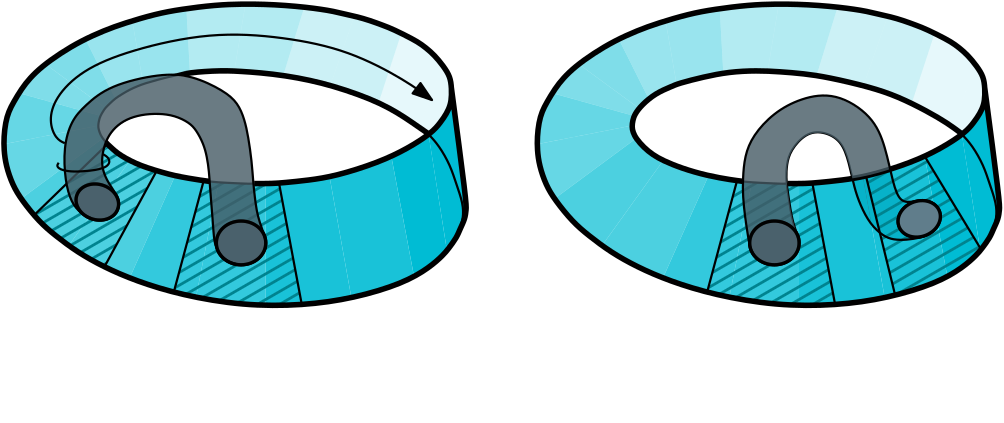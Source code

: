 <?xml version="1.0"?>
<!DOCTYPE ipe SYSTEM "ipe.dtd">
<ipe version="70218" creator="Ipe 7.2.28">
<info created="D:20140725150342" modified="D:20240326165242"/>
<preamble>\usepackage{amsmath}
\usepackage{amssymb}</preamble>
<ipestyle name="tungsteno">
<symbol name="arrow/arc(spx)">
<path stroke="sym-stroke" fill="sym-stroke" pen="sym-pen">
0 0 m
-1 0.333 l
-1 -0.333 l
h
</path>
</symbol>
<symbol name="arrow/farc(spx)">
<path stroke="sym-stroke" fill="white" pen="sym-pen">
0 0 m
-1 0.333 l
-1 -0.333 l
h
</path>
</symbol>
<symbol name="arrow/ptarc(spx)">
<path stroke="sym-stroke" fill="sym-stroke" pen="sym-pen">
0 0 m
-1 0.333 l
-0.8 0 l
-1 -0.333 l
h
</path>
</symbol>
<symbol name="arrow/fptarc(spx)">
<path stroke="sym-stroke" fill="white" pen="sym-pen">
0 0 m
-1 0.333 l
-0.8 0 l
-1 -0.333 l
h
</path>
</symbol>
<symbol name="mark/circle(sx)" transformations="translations">
<path fill="sym-stroke">
0.6 0 0 0.6 0 0 e
0.4 0 0 0.4 0 0 e
</path>
</symbol>
<symbol name="mark/disk(sx)" transformations="translations">
<path fill="sym-stroke">
0.6 0 0 0.6 0 0 e
</path>
</symbol>
<symbol name="mark/fdisk(sfx)" transformations="translations">
<group>
<path fill="sym-fill">
0.5 0 0 0.5 0 0 e
</path>
<path fill="sym-stroke" fillrule="eofill">
0.6 0 0 0.6 0 0 e
0.4 0 0 0.4 0 0 e
</path>
</group>
</symbol>
<symbol name="mark/box(sx)" transformations="translations">
<path fill="sym-stroke" fillrule="eofill">
-0.6 -0.6 m
0.6 -0.6 l
0.6 0.6 l
-0.6 0.6 l
h
-0.4 -0.4 m
0.4 -0.4 l
0.4 0.4 l
-0.4 0.4 l
h
</path>
</symbol>
<symbol name="mark/square(sx)" transformations="translations">
<path fill="sym-stroke">
-0.6 -0.6 m
0.6 -0.6 l
0.6 0.6 l
-0.6 0.6 l
h
</path>
</symbol>
<symbol name="mark/fsquare(sfx)" transformations="translations">
<group>
<path fill="sym-fill">
-0.5 -0.5 m
0.5 -0.5 l
0.5 0.5 l
-0.5 0.5 l
h
</path>
<path fill="sym-stroke" fillrule="eofill">
-0.6 -0.6 m
0.6 -0.6 l
0.6 0.6 l
-0.6 0.6 l
h
-0.4 -0.4 m
0.4 -0.4 l
0.4 0.4 l
-0.4 0.4 l
h
</path>
</group>
</symbol>
<symbol name="mark/cross(sx)" transformations="translations">
<group>
<path fill="sym-stroke">
-0.43 -0.57 m
0.57 0.43 l
0.43 0.57 l
-0.57 -0.43 l
h
</path>
<path fill="sym-stroke">
-0.43 0.57 m
0.57 -0.43 l
0.43 -0.57 l
-0.57 0.43 l
h
</path>
</group>
</symbol>
<symbol name="arrow/fnormal(spx)">
<path stroke="sym-stroke" fill="white" pen="sym-pen">
0 0 m
-1 0.333 l
-1 -0.333 l
h
</path>
</symbol>
<symbol name="arrow/pointed(spx)">
<path stroke="sym-stroke" fill="sym-stroke" pen="sym-pen">
0 0 m
-1 0.333 l
-0.8 0 l
-1 -0.333 l
h
</path>
</symbol>
<symbol name="arrow/fpointed(spx)">
<path stroke="sym-stroke" fill="white" pen="sym-pen">
0 0 m
-1 0.333 l
-0.8 0 l
-1 -0.333 l
h
</path>
</symbol>
<symbol name="arrow/linear(spx)">
<path stroke="sym-stroke" pen="sym-pen">
-1 0.333 m
0 0 l
-1 -0.333 l
</path>
</symbol>
<symbol name="arrow/fdouble(spx)">
<path stroke="sym-stroke" fill="white" pen="sym-pen">
0 0 m
-1 0.333 l
-1 -0.333 l
h
-1 0 m
-2 0.333 l
-2 -0.333 l
h
</path>
</symbol>
<symbol name="arrow/double(spx)">
<path stroke="sym-stroke" fill="sym-stroke" pen="sym-pen">
0 0 m
-1 0.333 l
-1 -0.333 l
h
-1 0 m
-2 0.333 l
-2 -0.333 l
h
</path>
</symbol>
<symbol name="arrow/mid-normal(spx)">
<path stroke="sym-stroke" fill="sym-stroke" pen="sym-pen">
0.5 0 m
-0.5 0.333 l
-0.5 -0.333 l
h
</path>
</symbol>
<symbol name="arrow/mid-fnormal(spx)">
<path stroke="sym-stroke" fill="white" pen="sym-pen">
0.5 0 m
-0.5 0.333 l
-0.5 -0.333 l
h
</path>
</symbol>
<symbol name="arrow/mid-pointed(spx)">
<path stroke="sym-stroke" fill="sym-stroke" pen="sym-pen">
0.5 0 m
-0.5 0.333 l
-0.3 0 l
-0.5 -0.333 l
h
</path>
</symbol>
<symbol name="arrow/mid-fpointed(spx)">
<path stroke="sym-stroke" fill="white" pen="sym-pen">
0.5 0 m
-0.5 0.333 l
-0.3 0 l
-0.5 -0.333 l
h
</path>
</symbol>
<symbol name="arrow/mid-double(spx)">
<path stroke="sym-stroke" fill="sym-stroke" pen="sym-pen">
1 0 m
0 0.333 l
0 -0.333 l
h
0 0 m
-1 0.333 l
-1 -0.333 l
h
</path>
</symbol>
<symbol name="arrow/mid-fdouble(spx)">
<path stroke="sym-stroke" fill="white" pen="sym-pen">
1 0 m
0 0.333 l
0 -0.333 l
h
0 0 m
-1 0.333 l
-1 -0.333 l
h
</path>
</symbol>
<anglesize name="22.5 deg" value="22.5"/>
<anglesize name="30 deg" value="30"/>
<anglesize name="45 deg" value="45"/>
<anglesize name="60 deg" value="60"/>
<anglesize name="90 deg" value="90"/>
<arrowsize name="large" value="10"/>
<arrowsize name="small" value="5"/>
<arrowsize name="tiny" value="3"/>
<color name="amber100" value="1 0.925 0.702"/>
<color name="amber200" value="1 0.878 0.51"/>
<color name="amber300" value="1 0.835 0.31"/>
<color name="amber400" value="1 0.792 0.157"/>
<color name="amber500" value="1 0.757 0.027"/>
<color name="amber600" value="1 0.702 0"/>
<color name="amber700" value="1 0.627 0"/>
<color name="amber800" value="1 0.561 0"/>
<color name="amber900" value="1 0.435 0"/>
<color name="blue100" value="0.733 0.871 0.984"/>
<color name="blue200" value="0.565 0.792 0.976"/>
<color name="blue300" value="0.392 0.71 0.965"/>
<color name="blue400" value="0.259 0.647 0.961"/>
<color name="blue500" value="0.129 0.588 0.953"/>
<color name="blue600" value="0.118 0.533 0.898"/>
<color name="blue700" value="0.098 0.463 0.824"/>
<color name="blue800" value="0.082 0.396 0.753"/>
<color name="blue900" value="0.051 0.278 0.631"/>
<color name="bluegray100" value="0.812 0.847 0.863"/>
<color name="bluegray200" value="0.69 0.745 0.773"/>
<color name="bluegray300" value="0.565 0.643 0.682"/>
<color name="bluegray400" value="0.471 0.565 0.612"/>
<color name="bluegray500" value="0.376 0.49 0.545"/>
<color name="bluegray600" value="0.329 0.431 0.478"/>
<color name="bluegray700" value="0.271 0.353 0.392"/>
<color name="bluegray800" value="0.216 0.278 0.31"/>
<color name="bluegray900" value="0.149 0.196 0.22"/>
<color name="brown100" value="0.843 0.8 0.784"/>
<color name="brown200" value="0.737 0.667 0.643"/>
<color name="brown300" value="0.631 0.533 0.498"/>
<color name="brown400" value="0.553 0.431 0.388"/>
<color name="brown500" value="0.475 0.333 0.282"/>
<color name="brown600" value="0.427 0.298 0.255"/>
<color name="brown700" value="0.365 0.251 0.216"/>
<color name="brown800" value="0.306 0.204 0.18"/>
<color name="brown900" value="0.243 0.153 0.137"/>
<color name="cyan100" value="0.698 0.922 0.949"/>
<color name="cyan200" value="0.502 0.871 0.918"/>
<color name="cyan300" value="0.302 0.816 0.882"/>
<color name="cyan400" value="0.149 0.776 0.855"/>
<color name="cyan500" value="0 0.737 0.831"/>
<color name="cyan600" value="0 0.675 0.757"/>
<color name="cyan700" value="0 0.592 0.655"/>
<color name="cyan800" value="0 0.514 0.561"/>
<color name="cyan900" value="0 0.376 0.392"/>
<color name="deeporange100" value="1 0.8 0.737"/>
<color name="deeporange200" value="1 0.671 0.569"/>
<color name="deeporange300" value="1 0.541 0.396"/>
<color name="deeporange400" value="1 0.439 0.263"/>
<color name="deeporange500" value="1 0.341 0.133"/>
<color name="deeporange600" value="0.957 0.318 0.118"/>
<color name="deeporange700" value="0.902 0.29 0.098"/>
<color name="deeporange800" value="0.847 0.263 0.082"/>
<color name="deeporange900" value="0.749 0.212 0.047"/>
<color name="deeppurple100" value="0.82 0.769 0.914"/>
<color name="deeppurple200" value="0.702 0.616 0.859"/>
<color name="deeppurple300" value="0.584 0.459 0.804"/>
<color name="deeppurple400" value="0.494 0.341 0.761"/>
<color name="deeppurple500" value="0.404 0.227 0.718"/>
<color name="deeppurple600" value="0.369 0.208 0.694"/>
<color name="deeppurple700" value="0.318 0.176 0.659"/>
<color name="deeppurple800" value="0.271 0.153 0.627"/>
<color name="deeppurple900" value="0.192 0.106 0.573"/>
<color name="gray100" value="0.961"/>
<color name="gray200" value="0.933"/>
<color name="gray300" value="0.878"/>
<color name="gray400" value="0.741"/>
<color name="gray500" value="0.62"/>
<color name="gray600" value="0.459"/>
<color name="gray700" value="0.38"/>
<color name="gray800" value="0.259"/>
<color name="gray900" value="0.129"/>
<color name="green100" value="0.784 0.902 0.788"/>
<color name="green200" value="0.647 0.839 0.655"/>
<color name="green300" value="0.506 0.78 0.518"/>
<color name="green400" value="0.4 0.733 0.416"/>
<color name="green500" value="0.298 0.686 0.314"/>
<color name="green600" value="0.263 0.627 0.278"/>
<color name="green700" value="0.22 0.557 0.235"/>
<color name="green800" value="0.18 0.49 0.196"/>
<color name="green900" value="0.106 0.369 0.125"/>
<color name="indigo100" value="0.773 0.792 0.914"/>
<color name="indigo200" value="0.624 0.659 0.855"/>
<color name="indigo300" value="0.475 0.525 0.796"/>
<color name="indigo400" value="0.361 0.42 0.753"/>
<color name="indigo500" value="0.247 0.318 0.71"/>
<color name="indigo600" value="0.224 0.286 0.671"/>
<color name="indigo700" value="0.188 0.247 0.624"/>
<color name="indigo800" value="0.157 0.208 0.576"/>
<color name="indigo900" value="0.102 0.137 0.494"/>
<color name="lightblue100" value="0.702 0.898 0.988"/>
<color name="lightblue200" value="0.506 0.831 0.98"/>
<color name="lightblue300" value="0.31 0.765 0.969"/>
<color name="lightblue400" value="0.161 0.714 0.965"/>
<color name="lightblue500" value="0.012 0.663 0.957"/>
<color name="lightblue600" value="0.012 0.608 0.898"/>
<color name="lightblue700" value="0.008 0.533 0.82"/>
<color name="lightblue800" value="0.008 0.467 0.741"/>
<color name="lightblue900" value="0.004 0.341 0.608"/>
<color name="lightgreen100" value="0.863 0.929 0.784"/>
<color name="lightgreen200" value="0.773 0.882 0.647"/>
<color name="lightgreen300" value="0.682 0.835 0.506"/>
<color name="lightgreen400" value="0.612 0.8 0.396"/>
<color name="lightgreen500" value="0.545 0.765 0.29"/>
<color name="lightgreen600" value="0.486 0.702 0.259"/>
<color name="lightgreen700" value="0.408 0.624 0.22"/>
<color name="lightgreen800" value="0.333 0.545 0.184"/>
<color name="lightgreen900" value="0.2 0.412 0.118"/>
<color name="lime100" value="0.941 0.957 0.765"/>
<color name="lime200" value="0.902 0.933 0.612"/>
<color name="lime300" value="0.863 0.906 0.459"/>
<color name="lime400" value="0.831 0.882 0.341"/>
<color name="lime500" value="0.804 0.863 0.224"/>
<color name="lime600" value="0.753 0.792 0.2"/>
<color name="lime700" value="0.686 0.706 0.169"/>
<color name="lime800" value="0.62 0.616 0.141"/>
<color name="lime900" value="0.51 0.467 0.09"/>
<color name="orange100" value="1 0.878 0.698"/>
<color name="orange200" value="1 0.8 0.502"/>
<color name="orange300" value="1 0.718 0.302"/>
<color name="orange400" value="1 0.655 0.149"/>
<color name="orange500" value="1 0.596 0"/>
<color name="orange600" value="0.984 0.549 0"/>
<color name="orange700" value="0.961 0.486 0"/>
<color name="orange800" value="0.937 0.424 0"/>
<color name="orange900" value="0.902 0.318 0"/>
<color name="pink100" value="0.973 0.733 0.816"/>
<color name="pink200" value="0.957 0.561 0.694"/>
<color name="pink300" value="0.941 0.384 0.573"/>
<color name="pink400" value="0.925 0.251 0.478"/>
<color name="pink500" value="0.914 0.118 0.388"/>
<color name="pink600" value="0.847 0.106 0.376"/>
<color name="pink700" value="0.761 0.094 0.357"/>
<color name="pink800" value="0.678 0.078 0.341"/>
<color name="pink900" value="0.533 0.055 0.31"/>
<color name="purple100" value="0.882 0.745 0.906"/>
<color name="purple200" value="0.808 0.576 0.847"/>
<color name="purple300" value="0.729 0.408 0.784"/>
<color name="purple400" value="0.671 0.278 0.737"/>
<color name="purple500" value="0.612 0.153 0.69"/>
<color name="purple600" value="0.557 0.141 0.667"/>
<color name="purple700" value="0.482 0.122 0.635"/>
<color name="purple800" value="0.416 0.106 0.604"/>
<color name="purple900" value="0.29 0.078 0.549"/>
<color name="red100" value="1 0.804 0.824"/>
<color name="red200" value="0.937 0.604 0.604"/>
<color name="red300" value="0.898 0.451 0.451"/>
<color name="red400" value="0.937 0.325 0.314"/>
<color name="red500" value="0.957 0.263 0.212"/>
<color name="red600" value="0.898 0.224 0.208"/>
<color name="red700" value="0.827 0.184 0.184"/>
<color name="red800" value="0.776 0.157 0.157"/>
<color name="red900" value="0.718 0.11 0.11"/>
<color name="teal100" value="0.698 0.875 0.859"/>
<color name="teal200" value="0.502 0.796 0.769"/>
<color name="teal300" value="0.302 0.714 0.675"/>
<color name="teal400" value="0.149 0.651 0.604"/>
<color name="teal500" value="0 0.588 0.533"/>
<color name="teal600" value="0 0.537 0.482"/>
<color name="teal700" value="0 0.475 0.42"/>
<color name="teal800" value="0 0.412 0.361"/>
<color name="teal900" value="0 0.302 0.251"/>
<color name="yellow100" value="1 0.976 0.769"/>
<color name="yellow200" value="1 0.961 0.616"/>
<color name="yellow300" value="1 0.945 0.463"/>
<color name="yellow400" value="1 0.933 0.345"/>
<color name="yellow500" value="1 0.922 0.231"/>
<color name="yellow600" value="0.992 0.847 0.208"/>
<color name="yellow700" value="0.984 0.753 0.176"/>
<color name="yellow800" value="0.976 0.659 0.145"/>
<color name="yellow900" value="0.961 0.498 0.09"/>
<dashstyle name="dash dot dotted" value="[4 2 1 2 1 2] 0"/>
<dashstyle name="dash dotted" value="[4 2 1 2] 0"/>
<dashstyle name="dashed" value="[4] 0"/>
<dashstyle name="dotted" value="[1 3] 0"/>
<dashstyle name="large dashed" value="[12] 0"/>
<dashstyle name="large dotted" value="[2 4] 0"/>
<dashstyle name="medium dashed" value="[8] 0"/>
<gridsize name="10 pts (~3.5 mm)" value="10"/>
<gridsize name="14 pts (~5 mm)" value="14"/>
<gridsize name="16 pts (~6 mm)" value="16"/>
<gridsize name="20 pts (~7 mm)" value="20"/>
<gridsize name="28 pts (~10 mm)" value="28"/>
<gridsize name="32 pts (~12 mm)" value="32"/>
<gridsize name="4 pts" value="4"/>
<gridsize name="56 pts (~20 mm)" value="56"/>
<gridsize name="8 pts (~3 mm)" value="8"/>
<opacity name="10%" value="0.1"/>
<opacity name="20%" value="0.2"/>
<opacity name="30%" value="0.3"/>
<opacity name="40%" value="0.4"/>
<opacity name="50%" value="0.5"/>
<opacity name="60%" value="0.6"/>
<opacity name="70%" value="0.7"/>
<opacity name="80%" value="0.8"/>
<opacity name="90%" value="0.9"/>
<pen name="fat" value="1.2"/>
<pen name="heavier" value="0.8"/>
<pen name="ultrafat" value="2"/>
<symbolsize name="large" value="5"/>
<symbolsize name="small" value="2"/>
<symbolsize name="tiny" value="1.1"/>
<textsize name="Huge" value="\Huge"/>
<textsize name="LARGE" value="\LARGE"/>
<textsize name="Large" value="\Large"/>
<textsize name="footnote" value="\footnotesize"/>
<textsize name="huge" value="\huge"/>
<textsize name="large" value="\large"/>
<textsize name="script" value="\scriptsize"/>
<textsize name="small" value="\small"/>
<textsize name="tiny" value="\tiny"/>
<textstyle name="center" begin="\begin{center}" end="\end{center}"/>
<textstyle name="item" begin="\begin{itemize}\item{}" end="\end{itemize}"/>
<textstyle name="itemize" begin="\begin{itemize}" end="\end{itemize}"/>
<tiling name="falling" angle="-60" step="4" width="1"/>
<tiling name="rising" angle="30" step="4" width="1"/>
</ipestyle>
<page>
<layer name="alpha"/>
<view layers="alpha" active="alpha"/>
<path layer="alpha" fill="bluegray700">
359.032 379.117
359.032 379.117
359.032 379.117
356.956 378.383
351.867 377.056
347.725 376.108
345.398 375.82
345.398 375.82
345.398 375.82
346.098 372.95
347.069 369.652
348.347 366.274
350.403 362.086
353.025 358.359
356.364 355.385
357.62 354.644
359.966 353.852
361.69 353.633
363.424 353.591
365.646 353.729
368 354.062
370.063 354.722
372.077 355.326
374.079 356.49
375.007 357.307
376.612 359.691
377.065 361.457
376.971 363.174
376.259 364.89
374.931 366.316
372.995 367.358
371.164 367.723
369.373 367.651
367.76 367.448
365.807 367.245
364.702 367.314
363.747 367.611
362.787 368.304
362.381 368.783
361.883 369.565
361.171 371.119
360.269 373.922
359.699 376.132 u
</path>
<path fill="cyan500" opacity="10%" stroke-opacity="opaque">
197.89 416.406
197.89 416.406
197.89 416.406
199.825 413.876
201.008 410.595
203.065 393.149
203.885 386.953
204.399 382.888
206.312 368.597
206.863 365.298
204.988 359.158
204.67 357.019
205.261 362.938
205.027 366.318
204.129 369.787
201.881 376.596
199.873 381.521
198.342 384.388
195.856 388.13
193.325 391.078
191.06 393.005
189.459 394.203
189.459 394.203
189.459 394.203 u
</path>
<path fill="cyan500" opacity="10%" stroke-opacity="70%">
183.027 427.92
183.027 427.92
183.027 427.92
190.247 423.999
193.57 421.37
197.89 416.406
197.89 416.406
197.89 416.406
189.459 394.203
189.459 394.203
189.459 394.203
185.904 396.636
180.878 399.726
174.862 402.944
174.862 402.944
174.862 402.944 u
</path>
<path fill="cyan500" opacity="20%" stroke-opacity="70%">
166.125 434.083
166.125 434.083
166.125 434.083
183.027 427.92
183.027 427.92
183.027 427.92
174.862 402.944
174.862 402.944
174.862 402.944
166.318 406.554
157.478 409.223
157.478 409.223
157.478 409.223 u
</path>
<path fill="cyan500" opacity="20%" stroke-opacity="70%">
148.103 437.34
148.103 437.34
148.103 437.34
154.128 436.592
160.287 435.434
166.125 434.083
166.125 434.083
166.125 434.083
157.478 409.223
157.478 409.223
157.478 409.223
152.906 410.494
145.11 412.17
140.565 412.825
140.565 412.825
140.565 412.825 u
</path>
<path fill="cyan500" opacity="30%" stroke-opacity="70%">
126.92 438.442
126.92 438.442
126.92 438.442
131.951 438.397
141.231 438.011
148.103 437.34
148.103 437.34
148.103 437.34
140.565 412.825
140.565 412.825
140.565 412.825
138.069 413.26
130.681 413.882
127.131 414.164
122.938 414.417
122.938 414.417
122.938 414.417 u
</path>
<path fill="cyan500" opacity="30%" stroke-opacity="70%">
105.67 436.793
105.67 436.793
105.67 436.793
112.452 437.647
121.023 438.307
126.92 438.442
126.92 438.442
126.92 438.442
122.938 414.417
122.938 414.417
122.938 414.417
119.379 414.534
112.065 414.325
106.953 413.753
106.953 413.753
106.953 413.753 u
</path>
<path fill="cyan500" opacity="40%" stroke-opacity="70%">
86.1898 432.397
86.1898 432.397
86.1898 432.397
94.674 434.941
105.67 436.793
105.67 436.793
105.67 436.793
106.953 413.753
106.953 413.753
106.953 413.753
101.446 412.607
95.2086 411.276
90.1118 409.731
90.1118 409.731
90.1118 409.731 u
</path>
<path fill="cyan500" opacity="40%" stroke-opacity="70%">
86.1898 432.397
86.1898 432.397
86.1898 432.397
90.1118 409.731
90.1118 409.731
90.1118 409.731
80.037 404.494
80.037 404.494
80.037 404.494
69.3454 425.831
69.3454 425.831
69.3454 425.831
76.04 428.948 u
</path>
<path fill="cyan500" opacity="50%" stroke-opacity="70%">
80.037 404.494
80.037 404.494
80.037 404.494
76.436 401.072
76.436 401.072
76.436 401.072
54.9567 416.828
54.9567 416.828
54.9567 416.828
69.3454 425.831
69.3454 425.831
69.3454 425.831 u
</path>
<path fill="cyan500" opacity="50%" stroke-opacity="70%">
76.436 401.072
76.436 401.072
76.436 401.072
74.6971 398.234
74.6971 398.234
74.6971 398.234
45.4252 406.391
45.4252 406.391
45.4252 406.391
47.6867 409.661
50.7627 413.15
54.9567 416.828
54.9567 416.828
54.9567 416.828 u
</path>
<path fill="cyan500" opacity="60%" stroke-opacity="70%">
74.048 394.725
74.048 394.725
74.048 394.725
40.0012 388.037
40.0012 388.037
40.0012 388.037
39.972 390.708
40.539 395.808
43.372 403.032
45.4252 406.391
45.4252 406.391
45.4252 406.391
74.6971 398.234
74.6971 398.234
74.6971 398.234 u
</path>
<path fill="cyan500" opacity="60%" stroke-opacity="70%">
74.048 394.725
74.048 394.725
74.048 394.725
74.038 393.326
74.771 391.331
75.5572 390.096
75.5572 390.096
75.5572 390.096
46.2183 368.415
46.2183 368.415
46.2183 368.415
42.3764 375.62
40.5278 382.208
40.0012 388.037
40.0012 388.037
40.0012 388.037 u
</path>
<path fill="cyan500" opacity="70%">
85.3093 382.13
85.3093 382.13
85.3093 382.13
63.3016 351.529
63.3016 351.529
63.3016 351.529
58.361 355.223
52.695 360.04
48.8751 364.865
46.2183 368.415
46.2183 368.415
46.2183 368.415
75.5572 390.096
75.5572 390.096
75.5572 390.096
77.564 387.535
81.609 384.139 u
</path>
<path fill="cyan500" opacity="70%">
85.3093 382.13
85.3093 382.13
85.3093 382.13
89.316 380.248
94.9353 378.367
101.622 376.667
101.622 376.667
101.622 376.667
85.2557 339.903
85.2557 339.903
85.2557 339.903
76.1792 343.906
66.436 349.132
63.3016 351.529
63.3016 351.529
63.3016 351.529 u
</path>
<path fill="cyan500" opacity="80%" stroke-opacity="70%">
101.622 376.667
101.622 376.667
101.622 376.667
104.694 376.012
111.888 374.846
117.226 374.276
117.226 374.276
117.226 374.276
109.138 332.958
109.138 332.958
109.138 332.958
101.135 334.794
92.9932 337.149
85.2557 339.903
85.2557 339.903
85.2557 339.903 u
</path>
<path fill="cyan500" opacity="80%" stroke-opacity="70%">
134.225 373.829
134.225 373.829
134.225 373.829
134.196 330.048
134.196 330.048
134.196 330.048
125.935 329.865
118.251 331.384
109.138 332.958
109.138 332.958
109.138 332.958
117.226 374.276
117.226 374.276
117.226 374.276
123.569 373.944
128.417 373.749 u
</path>
<path fill="cyan500" opacity="90%" stroke-opacity="70%">
134.225 373.829
134.225 373.829
134.225 373.829
140.823 374.168
149.373 375.007
157.196 376.363
157.196 376.363
157.196 376.363
165.052 332.817
165.052 332.817
165.052 332.817
159.669 331.789
147.581 329.885
137.037 330.009
134.196 330.048
134.196 330.048
134.196 330.048 u
</path>
<path fill="cyan500" opacity="90%" stroke-opacity="70%">
179.431 383.71
179.431 383.71
179.431 383.71
187.617 340.422
187.617 340.422
187.617 340.422
177.423 336.159
172.794 334.739
165.052 332.817
165.052 332.817
165.052 332.817
157.196 376.363
157.196 376.363
157.196 376.363
163.253 377.88
171.911 380.666 u
</path>
<path fill="cyan500" stroke-opacity="70%">
192.864 391.572
192.864 391.572
192.864 391.572
199.46 349.753
199.46 349.753
199.46 349.753
193.283 343.647
187.617 340.422
187.617 340.422
187.617 340.422
179.431 383.71
179.431 383.71
179.431 383.71
185.282 386.423 u
</path>
<path fill="cyan500" stroke-opacity="70%">
192.807 391.633
192.807 391.633
192.807 391.633
197.182 395.914
199.367 399.072
200.741 402.162
201.045 408.427
201.045 408.427
201.045 408.427
206.543 366.852
206.543 366.852
206.543 366.852
205.344 361.366
204.149 357.459
203.044 354.513
199.46 349.753
199.46 349.753
199.46 349.753 u
</path>
<path fill="cyan800" tiling="rising">
77.564 387.535
77.564 387.535
77.564 387.535
79.472 385.704
81.609 384.139
84.966 382.232
89.316 380.248
92.2942 379.226
94.719 378.36
94.719 378.36
94.719 378.36
76.1792 343.906
76.1792 343.906
76.1792 343.906
72.4175 345.85
66.436 349.132
62.4354 352.198
58.361 355.223
52.695 360.04
50.8519 362.475
50.8519 362.475
50.8519 362.475 u
</path>
<path fill="cyan800" tiling="rising">
111.888 374.846
111.888 374.846
111.888 374.846
113.999 374.504
128.417 373.749
139.009 374.036
139.009 374.036
139.009 374.036
147.199 330.338
147.199 330.338
147.199 330.338
137.037 330.009
118.251 331.384
104.078 334.067
101.135 334.794
101.135 334.794
101.135 334.794 u
</path>
<path stroke="black" pen="ultrafat">
130.065 373.847 m
136.632 373.833
140.823 374.168
149.373 375.007
159.357 376.506
174.941 381.465
185.282 386.423
194.065 392.09
197.182 395.914
199.367 399.072
200.741 402.162
201.199 405.444
201.008 410.595
199.825 413.876
196.398 418.444
193.57 421.37
190.247 423.999
187.321 425.785
180.178 429.37
176.503 430.789
171.602 432.594
167.153 433.884
162.962 434.787
158.512 435.883
154.128 436.592
148.84 437.302
141.231 438.011
133.75 438.395
125.904 438.503
116.205 438.177
103.501 436.576
94.674 434.941
83.232 431.563
76.04 428.948
67.88 425.274
60.23 420.741
53.572 415.924
49.322 411.816
46.347 407.991
43.372 403.032
41.672 399.774
40.539 395.808
39.972 390.708
39.972 386.033
40.681 380.366
43.089 373.283
46.32 367.973
52.695 360.04
58.361 355.223
66.436 349.132
75.786 343.89
87.402 338.79
103.836 333.69
125.935 329.865
147.581 329.885
166.034 332.559
183.714 337.9
193.283 343.647
198.256 348.251
199.913 350.277
203.044 354.513
204.149 357.459
205.991 361.143
206.359 364.458
206.543 366.852
201.045 408.427 s
</path>
<path stroke="black" pen="heavier">
94.9353 378.367 m
76.1792 343.906 l
</path>
<path stroke="black" pen="heavier">
77.198 388.01 m
50.8519 362.475 l
</path>
<path stroke="black" pen="heavier">
111.888 374.846 m
101.135 334.794 l
</path>
<path stroke="black" pen="heavier">
139.009 374.036 m
147.199 330.338 l
</path>
<path matrix="1.02549 0 0 0.908025 -2.96803 32.2742" stroke="black" fill="bluegray500" pen="fat">
8.67524 0 0 8.67524 125.127 352.64 e
</path>
<path matrix="1.19091 -0.333922 0.257527 0.979394 -109.342 30.788" stroke="black" fill="bluegray500" pen="fat">
6.28433 0 0 6.28433 73.8923 368.681 e
</path>
<path matrix="1 0 0 1 -128 0" stroke="black" pen="heavier">
320.807 391.633 m
324.588 387.584
328.695 380.375
330.77 373.842
333.344 366.563
333.344 361.366
332.149 357.459 s
</path>
<path stroke="black" pen="heavier">
130.065 373.847 m
128.417 373.749
125.361 373.878
119.749 374.144
117.226 374.276
114.04 374.596 s
</path>
<path stroke="black" pen="heavier">
76.6754 388.722 m
75.5572 390.096
74.771 391.331
74.038 393.326
73.9012 394.706
74.1648 396.529
74.6971 398.234
75.6679 399.818
76.436 401.072
78.2988 402.842
80.037 404.494
82.4599 406.015
85.1732 407.643
88.2006 408.957
90.6901 409.906
95.7707 411.334
98.9345 412.17
102.801 412.983 s
</path>
<path stroke="black" pen="ultrafat">
105.456 413.403 m
107.186 413.713
109.231 413.959
115.086 414.388
120.598 414.473
124.997 414.255
132.14 413.772
141.311 412.711
150.338 411.021
158.345 408.988
167.562 405.97
175.557 402.707
181.919 399.199
186.569 396.099
192.442 392.021 s
</path>
<path fill="black">
105.91 412.626 m
105.4 414.406 l
100.69 413.216 l
h
</path>
<path stroke="black" pen="ultrafat">
114.005 374.629 m
110.659 375.069
106.671 375.716
101.435 376.682
97.2027 377.796
91.1855 379.621
87.4355 381.106
83.8711 382.888
80.9007 384.745
79.0814 386.341
76.965 388.309 s
</path>
<path fill="black">
76.6807 387.729 m
77.7907 388.879 l
77.0007 389.779 l
h
</path>
<path fill="bluegray700" opacity="80%" stroke-opacity="70%">
73.6752 360.731
74.8929 360.704
76.8348 361.026
79.3266 362.347
80.5428 363.856
81.1825 365.736
81.0276 368.046
79.6425 371.035
77.9518 373.723
76.2706 377.021
75.4194 380.316
75.5386 384.454
75.8727 386.725
78.0466 391.418
81.6228 395.249
86.6952 397.784
90.2679 398.6
94.148 398.923
99.1398 398.58
103.177 397.419
106.239 395.798
108.45 393.806
110.4 390.786
111.95 387.308
113.032 383.217
113.687 378.822
113.955 375.796
114.251 371.532
114.69 366.101
115.256 358.796
115.622 354.472
116.546 351.337
117.851 348.5
120.903 345.657
124.52 344.624
127.958 344.95
130.981 346.383
132.507 347.804
134.171 350.67
134.207 353.2
133.712 355.163
132.518 358.652
131.383 362.467
130.401 368.263
129.619 376.042
129.278 380.136
128.316 387.945
127.277 393.699
125.885 398.549
123.815 402.589
121.346 405.235
117.82 407.658
113.892 409.717
108.149 411.916
105.164 412.623
94.9979 412.686
90.5306 411.955
83.5017 410.183
78.6668 408.364
73.9541 405.686
71.0775 403.434
67.7265 400.245
65.1632 396.946
63.4872 393.415
62.3736 389.329
61.8277 384.742
61.8034 384.22
61.8285 379.968
62.1455 376.243
63.026 371.438
63.9202 368.672
64.8345 366.771
66.2257 364.818
68.3269 362.965
70.3437 361.672
72.3232 360.954 u
</path>
<path stroke="black" pen="heavier">
59.7021 381.339 m
58.8048 380.034
60.681 378.647
65.0859 377.995
71.4486 378.484
74.1405 378.974
76.8324 379.789
78.2192 381.421
77.5666 383.297
75.6414 384.432 s
</path>
<path stroke="black" pen="heavier" arrow="normal/normal">
61.9126 388.374 m
58.604 389.891
56.1225 396.232
58.1904 404.641
67.7027 414.567
85.0728 421.874
114.437 428.491
140.768 426.699
164.268 421.857
185.236 410.674
194.089 403.917 s
</path>
<path matrix="1 0 0 1 192 0" fill="cyan500" opacity="10%" stroke-opacity="opaque">
197.89 416.406
197.89 416.406
197.89 416.406
199.825 413.876
201.008 410.595
203.065 393.149
203.885 386.953
204.399 382.888
206.312 368.597
206.863 365.298
204.988 359.158
204.67 357.019
205.261 362.938
205.027 366.318
204.129 369.787
201.881 376.596
199.873 381.521
198.342 384.388
195.856 388.13
193.325 391.078
191.06 393.005
189.459 394.203
189.459 394.203
189.459 394.203 u
</path>
<path matrix="1 0 0 1 192 0" fill="cyan500" opacity="10%" stroke-opacity="70%">
183.027 427.92
183.027 427.92
183.027 427.92
190.247 423.999
193.57 421.37
197.89 416.406
197.89 416.406
197.89 416.406
189.459 394.203
189.459 394.203
189.459 394.203
185.904 396.636
180.878 399.726
174.862 402.944
174.862 402.944
174.862 402.944 u
</path>
<path matrix="1 0 0 1 192 0" fill="cyan500" opacity="20%" stroke-opacity="70%">
166.125 434.083
166.125 434.083
166.125 434.083
183.027 427.92
183.027 427.92
183.027 427.92
174.862 402.944
174.862 402.944
174.862 402.944
166.318 406.554
157.478 409.223
157.478 409.223
157.478 409.223 u
</path>
<path matrix="1 0 0 1 192 0" fill="cyan500" opacity="20%" stroke-opacity="70%">
148.103 437.34
148.103 437.34
148.103 437.34
154.128 436.592
160.287 435.434
166.125 434.083
166.125 434.083
166.125 434.083
157.478 409.223
157.478 409.223
157.478 409.223
152.906 410.494
145.11 412.17
140.565 412.825
140.565 412.825
140.565 412.825 u
</path>
<path matrix="1 0 0 1 192 0" fill="cyan500" opacity="30%" stroke-opacity="70%">
126.92 438.442
126.92 438.442
126.92 438.442
131.951 438.397
141.231 438.011
148.103 437.34
148.103 437.34
148.103 437.34
140.565 412.825
140.565 412.825
140.565 412.825
138.069 413.26
130.681 413.882
127.131 414.164
122.938 414.417
122.938 414.417
122.938 414.417 u
</path>
<path matrix="1 0 0 1 192 0" fill="cyan500" opacity="30%" stroke-opacity="70%">
105.67 436.793
105.67 436.793
105.67 436.793
112.452 437.647
121.023 438.307
126.92 438.442
126.92 438.442
126.92 438.442
122.938 414.417
122.938 414.417
122.938 414.417
119.379 414.534
112.065 414.325
106.953 413.753
106.953 413.753
106.953 413.753 u
</path>
<path matrix="1 0 0 1 192 0" fill="cyan500" opacity="40%" stroke-opacity="70%">
86.1898 432.397
86.1898 432.397
86.1898 432.397
94.674 434.941
105.67 436.793
105.67 436.793
105.67 436.793
106.953 413.753
106.953 413.753
106.953 413.753
101.446 412.607
95.2086 411.276
90.1118 409.731
90.1118 409.731
90.1118 409.731 u
</path>
<path matrix="1 0 0 1 192 0" fill="cyan500" opacity="40%" stroke-opacity="70%">
86.1898 432.397
86.1898 432.397
86.1898 432.397
90.1118 409.731
90.1118 409.731
90.1118 409.731
80.037 404.494
80.037 404.494
80.037 404.494
69.3454 425.831
69.3454 425.831
69.3454 425.831
76.04 428.948 u
</path>
<path matrix="1 0 0 1 192 0" fill="cyan500" opacity="50%">
80.037 404.494
80.037 404.494
80.037 404.494
76.436 401.072
76.436 401.072
76.436 401.072
54.9567 416.828
54.9567 416.828
54.9567 416.828
69.3454 425.831
69.3454 425.831
69.3454 425.831 u
</path>
<path matrix="1 0 0 1 192 0" fill="cyan500" opacity="50%">
76.436 401.072
76.436 401.072
76.436 401.072
74.6971 398.234
74.6971 398.234
74.6971 398.234
45.4252 406.391
45.4252 406.391
45.4252 406.391
47.6867 409.661
50.7627 413.15
54.9567 416.828
54.9567 416.828
54.9567 416.828 u
</path>
<path matrix="1 0 0 1 192 0" fill="cyan500" opacity="60%" stroke-opacity="70%">
74.048 394.725
74.048 394.725
74.048 394.725
40.0012 388.037
40.0012 388.037
40.0012 388.037
39.972 390.708
40.539 395.808
43.372 403.032
45.4252 406.391
45.4252 406.391
45.4252 406.391
74.6971 398.234
74.6971 398.234
74.6971 398.234 u
</path>
<path matrix="1 0 0 1 192 0" fill="cyan500" opacity="60%" stroke-opacity="70%">
74.048 394.725
74.048 394.725
74.048 394.725
74.038 393.326
74.771 391.331
75.5572 390.096
75.5572 390.096
75.5572 390.096
46.2183 368.415
46.2183 368.415
46.2183 368.415
42.3764 375.62
40.5278 382.208
40.0012 388.037
40.0012 388.037
40.0012 388.037 u
</path>
<path matrix="1 0 0 1 192 0" fill="cyan500" opacity="70%">
85.3093 382.13
85.3093 382.13
85.3093 382.13
63.3016 351.529
63.3016 351.529
63.3016 351.529
58.361 355.223
52.695 360.04
48.8751 364.865
46.2183 368.415
46.2183 368.415
46.2183 368.415
75.5572 390.096
75.5572 390.096
75.5572 390.096
77.564 387.535
81.609 384.139 u
</path>
<path matrix="1 0 0 1 192 0" fill="cyan500" opacity="70%">
85.3093 382.13
85.3093 382.13
85.3093 382.13
89.316 380.248
94.9353 378.367
101.622 376.667
101.622 376.667
101.622 376.667
85.2557 339.903
85.2557 339.903
85.2557 339.903
76.1792 343.906
66.436 349.132
63.3016 351.529
63.3016 351.529
63.3016 351.529 u
</path>
<path matrix="1 0 0 1 192 0" fill="cyan500" opacity="80%" stroke-opacity="70%">
101.622 376.667
101.622 376.667
101.622 376.667
104.694 376.012
111.888 374.846
117.226 374.276
117.226 374.276
117.226 374.276
109.138 332.958
109.138 332.958
109.138 332.958
101.135 334.794
92.9932 337.149
85.2557 339.903
85.2557 339.903
85.2557 339.903 u
</path>
<path matrix="1 0 0 1 192 0" fill="cyan500" opacity="80%" stroke-opacity="70%">
134.225 373.829
134.225 373.829
134.225 373.829
134.196 330.048
134.196 330.048
134.196 330.048
125.935 329.865
118.251 331.384
109.138 332.958
109.138 332.958
109.138 332.958
117.226 374.276
117.226 374.276
117.226 374.276
123.569 373.944
128.417 373.749 u
</path>
<path matrix="1 0 0 1 192 0" fill="cyan500" opacity="90%" stroke-opacity="70%">
134.225 373.829
134.225 373.829
134.225 373.829
140.823 374.168
149.373 375.007
157.196 376.363
157.196 376.363
157.196 376.363
165.052 332.817
165.052 332.817
165.052 332.817
159.669 331.789
147.581 329.885
137.037 330.009
134.196 330.048
134.196 330.048
134.196 330.048 u
</path>
<path matrix="1 0 0 1 192 0" fill="cyan500" opacity="90%" stroke-opacity="70%">
179.431 383.71
179.431 383.71
179.431 383.71
187.617 340.422
187.617 340.422
187.617 340.422
177.423 336.159
172.794 334.739
165.052 332.817
165.052 332.817
165.052 332.817
157.196 376.363
157.196 376.363
157.196 376.363
163.253 377.88
171.911 380.666 u
</path>
<path matrix="1 0 0 1 192 0" fill="cyan500" stroke-opacity="70%">
192.864 391.572
192.864 391.572
192.864 391.572
199.46 349.753
199.46 349.753
199.46 349.753
193.283 343.647
187.617 340.422
187.617 340.422
187.617 340.422
179.431 383.71
179.431 383.71
179.431 383.71
185.282 386.423 u
</path>
<path matrix="1 0 0 1 192 0" fill="cyan500" stroke-opacity="70%">
192.807 391.633
192.807 391.633
192.807 391.633
197.182 395.914
199.367 399.072
200.741 402.162
201.045 408.427
201.045 408.427
201.045 408.427
206.543 366.852
206.543 366.852
206.543 366.852
205.344 361.366
204.149 357.459
203.044 354.513
199.46 349.753
199.46 349.753
199.46 349.753 u
</path>
<path fill="cyan800" tiling="rising">
350.293 376.638
350.293 376.638
350.293 376.638
357.794 378.632
355.253 377.88
359.906 379.298
363.911 380.666
366.941 381.465
371.431 383.71
371.431 383.71
371.431 383.71
391.757 350.125
391.913 350.277
391.913 350.277
390.256 348.251
387.688 345.943
383.057 342.46
375.714 337.9
369.423 336.159
360.814 333.685
360.814 333.685
360.814 333.685 u
</path>
<path matrix="1 0 0 1 192 0" fill="cyan800" tiling="rising">
111.888 374.846
111.888 374.846
111.888 374.846
113.999 374.504
128.417 373.749
139.009 374.036
139.009 374.036
139.009 374.036
147.199 330.338
147.199 330.338
147.199 330.338
137.037 330.009
118.251 331.384
104.078 334.067
101.135 334.794
101.135 334.794
101.135 334.794 u
</path>
<path stroke="black" pen="heavier">
350.293 376.638 m
360.814 333.685 l
</path>
<path stroke="black" pen="heavier">
371.426 383.708 m
391.757 350.125 l
</path>
<path matrix="1 0 0 1 192 0" stroke="black" pen="heavier">
111.888 374.846 m
101.135 334.794 l
</path>
<path matrix="1 0 0 1 192 0" stroke="black" pen="heavier">
139.009 374.036 m
147.199 330.338 l
</path>
<path matrix="1.13789 0.484735 -0.411971 0.925102 437.293 -15.7454" stroke="black" fill="white" pen="fat">
6.28433 0 0 6.28433 73.8923 368.681 e
</path>
<path matrix="1 0 0 1 64 0" stroke="black" pen="heavier">
320.807 391.633 m
324.588 387.584
328.695 380.375
330.77 373.842
333.344 366.563
333.344 361.366
332.149 357.459 s
</path>
<path matrix="1 0 0 1 192 0" stroke="black" pen="heavier">
130.065 373.847 m
128.417 373.749
125.361 373.878
119.749 374.144
117.226 374.276
114.04 374.596 s
</path>
<path stroke="black" pen="ultrafat">
305.854 374.677 m
302.152 375.116
293.117 376.685
284.018 379.321
277.178 382.144
273.575 384.22
270.375 386.793
267.488 390.118
266.422 392.377
266.045 394.26
266.359 396.644
267.049 398.778
269.496 402.103
274.638 406.413
280.289 408.755
282.605 409.853
291.829 412.237
300.928 414.057
311.03 414.559
319.313 414.12
327.847 413.429
336.37 412.196
351.853 408.59
361.821 405.197
372.405 399.885
379.746 395.561
384.641 391.891 s
</path>
<path matrix="1.13789 0.484735 -0.411971 0.925102 437.293 -15.7454" stroke="black" fill="bluegray500" pen="fat">
6.28433 0 0 6.28433 73.8923 368.681 e
</path>
<path matrix="1.02549 0 0 0.908025 189.032 32.2742" stroke="black" fill="bluegray500" pen="fat">
8.67524 0 0 8.67524 125.127 352.64 e
</path>
<path stroke="black" pen="heavier">
325.996 351.06 m
326.241 352.61
325.751 354.976
324.609 358.157
323.549 361.909
322.652 367.701
321.917 372.432
321.62 375.824
321.745 380.593
323.063 385.782
328.618 392.054
334.712 392.771
341.48 389.504
344.245 381.353
346.037 372.53
348.243 366.05
351.827 359.157
356.586 354.876
360.118 353.581
364.95 353.518
369.719 354.334
371.396 354.966 s
</path>
<path matrix="1 0 0 1 192 0" stroke="black" pen="ultrafat">
130.065 373.847 m
136.632 373.833
140.823 374.168
149.373 375.007
159.357 376.506
174.941 381.465
185.282 386.423
194.065 392.09
197.182 395.914
199.367 399.072
200.741 402.162
201.199 405.444
201.008 410.595
199.825 413.876
196.398 418.444
193.57 421.37
190.247 423.999
187.321 425.785
180.178 429.37
176.503 430.789
171.602 432.594
167.153 433.884
162.962 434.787
158.512 435.883
154.128 436.592
148.84 437.302
141.231 438.011
133.75 438.395
125.904 438.503
116.205 438.177
103.501 436.576
94.674 434.941
83.232 431.563
76.04 428.948
67.88 425.274
60.23 420.741
53.572 415.924
49.322 411.816
46.347 407.991
43.372 403.032
41.672 399.774
40.539 395.808
39.972 390.708
39.972 386.033
40.681 380.366
43.089 373.283
46.32 367.973
52.695 360.04
58.361 355.223
66.436 349.132
75.786 343.89
87.402 338.79
103.836 333.69
125.935 329.865
147.581 329.885
166.034 332.559
183.714 337.9
193.283 343.647
198.256 348.251
199.913 350.277
203.044 354.513
204.149 357.459
205.991 361.143
206.359 364.458
206.543 366.852
201.045 408.427 s
</path>
<path fill="bluegray700" opacity="80%" stroke-opacity="70%">
316.804 344.618
319.536 344.845
322.179 345.865
324.911 348.331
326.209 350.153
326.218 353.088
325.679 355.244
324.736 357.899
323.589 362.187
322.818 366.629
322.059 371.681
321.713 375.339
321.832 379.765
322.606 383.486
323.769 385.962
326.009 388.898
328.549 391.031
331.321 392.15
334.803 392.111
337.346 391.294
339.783 389.737
341.366 387.958
342.466 385.985
343.459 383.38
344.199 380.803
344.717 378.726
345.415 375.751
345.42 375.727
345.42 375.727
347.973 376.114
351.827 376.967
354.308 377.616
356.773 378.323
358.241 378.77
359.032 379.117
359.032 379.117
359.032 379.117
357.699 384.477
356.221 389.396
353.916 394.388
350.661 398.546
347.325 401.331
341.174 404.525
336.546 405.494
334.281 405.529
330.235 404.974
325.593 403.526
322.738 402.247
319.253 400.204
316.872 398.438
314.804 396.611
312.938 394.681
311.007 392.307
309.46 389.96
308.17 387.375
307.291 384.836
306.871 383.093
306.471 380.664
306.155 377.221
306.04 374.596
306.007 372.677
306.096 369.34
306.432 365.179
306.781 362.162
307.401 357.816
307.806 355.227
308.323 352.217
309.167 349.385
310.323 347.647
311.33 346.412
313.245 345.491
314.265 345.091 u
</path>
<path stroke="black" pen="heavier">
311.374 346.363 m
309.742 348.245
308.424 351.131
307.86 354.959
306.793 361.548
305.977 369.328
305.977 375.352
306.596 383.795
309.532 391.136
316.956 399.293
326.826 404.677
339.308 406.8
352.824 398.286
357.384 387.151
360.023 373.767
362.678 366.768
367.67 367.426
371.864 368.03
374.748 366.545 s
</path>
<path matrix="1.02549 0 0 0.908025 189.032 32.2742" stroke="black" pen="fat">
8.67524 0 0 8.67524 125.127 352.64 e
</path>
<path stroke="yellow900">
272 288 m
16 0 0 16 272 304 272 288 a
</path>
<path matrix="1.02549 0 0 0.908025 -2.96803 32.2742" stroke="black" pen="fat">
8.67524 0 0 8.67524 125.127 352.64 e
</path>
<path matrix="1.19091 -0.333922 0.257527 0.979394 -109.342 30.788" stroke="black" pen="fat">
6.28433 0 0 6.28433 73.8923 368.681 e
</path>
<path stroke="black" pen="heavier">
134.137 350.385 m
134.388 352.481
133.718 355.331
131.957 360.109
130.951 364.049
130.281 369.07
129.736 374.083
129.218 381.777
127.961 390.663
126.62 396.95
124.234 402.84
119.333 407.225
107.591 412.877
96.4425 413.547
77.7494 409.188
69.1154 401.895
64.1697 396.531
61.4113 386.943
61.9638 374.788
64.1874 366.903
67.7504 363.009
71.3562 361.344 s
</path>
<path stroke="black" pen="heavier">
80.3023 363.319 m
81.392 365.75
81.2244 368.097
79.449 371.551
76.9689 375.023
75.0994 379.907
75.4404 385.113
77.0331 390.227
79.967 394.167
83.9906 397.017
89.4393 398.693
95.6424 399.112
101.51 398.358
106.791 395.759
109.222 393.077
111.821 388.215
113.078 383.521
113.832 378.156
114.168 372.372
114.542 367.954
115.087 361.198
115.414 356.512
115.741 353.025
116.395 350.627
118.476 347.413
121.071 345.544
124.544 344.617 s
</path>
</page>
</ipe>
